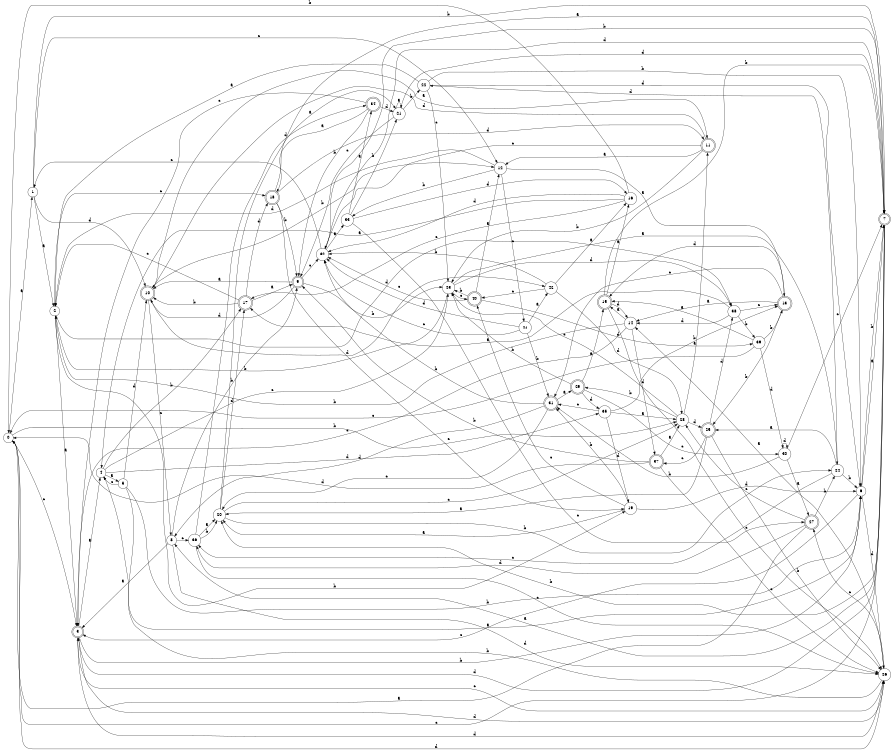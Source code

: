 digraph n35_8 {
__start0 [label="" shape="none"];

rankdir=LR;
size="8,5";

s0 [style="filled", color="black", fillcolor="white" shape="circle", label="0"];
s1 [style="filled", color="black", fillcolor="white" shape="circle", label="1"];
s2 [style="filled", color="black", fillcolor="white" shape="circle", label="2"];
s3 [style="rounded,filled", color="black", fillcolor="white" shape="doublecircle", label="3"];
s4 [style="filled", color="black", fillcolor="white" shape="circle", label="4"];
s5 [style="filled", color="black", fillcolor="white" shape="circle", label="5"];
s6 [style="filled", color="black", fillcolor="white" shape="circle", label="6"];
s7 [style="rounded,filled", color="black", fillcolor="white" shape="doublecircle", label="7"];
s8 [style="filled", color="black", fillcolor="white" shape="circle", label="8"];
s9 [style="rounded,filled", color="black", fillcolor="white" shape="doublecircle", label="9"];
s10 [style="rounded,filled", color="black", fillcolor="white" shape="doublecircle", label="10"];
s11 [style="rounded,filled", color="black", fillcolor="white" shape="doublecircle", label="11"];
s12 [style="filled", color="black", fillcolor="white" shape="circle", label="12"];
s13 [style="rounded,filled", color="black", fillcolor="white" shape="doublecircle", label="13"];
s14 [style="filled", color="black", fillcolor="white" shape="circle", label="14"];
s15 [style="rounded,filled", color="black", fillcolor="white" shape="doublecircle", label="15"];
s16 [style="filled", color="black", fillcolor="white" shape="circle", label="16"];
s17 [style="rounded,filled", color="black", fillcolor="white" shape="doublecircle", label="17"];
s18 [style="rounded,filled", color="black", fillcolor="white" shape="doublecircle", label="18"];
s19 [style="filled", color="black", fillcolor="white" shape="circle", label="19"];
s20 [style="filled", color="black", fillcolor="white" shape="circle", label="20"];
s21 [style="filled", color="black", fillcolor="white" shape="circle", label="21"];
s22 [style="filled", color="black", fillcolor="white" shape="circle", label="22"];
s23 [style="filled", color="black", fillcolor="white" shape="circle", label="23"];
s24 [style="filled", color="black", fillcolor="white" shape="circle", label="24"];
s25 [style="rounded,filled", color="black", fillcolor="white" shape="doublecircle", label="25"];
s26 [style="filled", color="black", fillcolor="white" shape="circle", label="26"];
s27 [style="rounded,filled", color="black", fillcolor="white" shape="doublecircle", label="27"];
s28 [style="filled", color="black", fillcolor="white" shape="circle", label="28"];
s29 [style="rounded,filled", color="black", fillcolor="white" shape="doublecircle", label="29"];
s30 [style="filled", color="black", fillcolor="white" shape="circle", label="30"];
s31 [style="rounded,filled", color="black", fillcolor="white" shape="doublecircle", label="31"];
s32 [style="filled", color="black", fillcolor="white" shape="circle", label="32"];
s33 [style="filled", color="black", fillcolor="white" shape="circle", label="33"];
s34 [style="rounded,filled", color="black", fillcolor="white" shape="doublecircle", label="34"];
s35 [style="filled", color="black", fillcolor="white" shape="circle", label="35"];
s36 [style="filled", color="black", fillcolor="white" shape="circle", label="36"];
s37 [style="rounded,filled", color="black", fillcolor="white" shape="doublecircle", label="37"];
s38 [style="filled", color="black", fillcolor="white" shape="circle", label="38"];
s39 [style="filled", color="black", fillcolor="white" shape="circle", label="39"];
s40 [style="rounded,filled", color="black", fillcolor="white" shape="doublecircle", label="40"];
s41 [style="filled", color="black", fillcolor="white" shape="circle", label="41"];
s42 [style="filled", color="black", fillcolor="white" shape="circle", label="42"];
s0 -> s1 [label="a"];
s0 -> s28 [label="b"];
s0 -> s3 [label="c"];
s0 -> s26 [label="d"];
s1 -> s2 [label="a"];
s1 -> s7 [label="b"];
s1 -> s12 [label="c"];
s1 -> s10 [label="d"];
s2 -> s3 [label="a"];
s2 -> s19 [label="b"];
s2 -> s18 [label="c"];
s2 -> s38 [label="d"];
s3 -> s4 [label="a"];
s3 -> s6 [label="b"];
s3 -> s26 [label="c"];
s3 -> s26 [label="d"];
s4 -> s5 [label="a"];
s4 -> s17 [label="b"];
s4 -> s23 [label="c"];
s4 -> s35 [label="d"];
s5 -> s6 [label="a"];
s5 -> s6 [label="b"];
s5 -> s4 [label="c"];
s5 -> s10 [label="d"];
s6 -> s7 [label="a"];
s6 -> s7 [label="b"];
s6 -> s3 [label="c"];
s6 -> s26 [label="d"];
s7 -> s8 [label="a"];
s7 -> s20 [label="b"];
s7 -> s0 [label="c"];
s7 -> s3 [label="d"];
s8 -> s3 [label="a"];
s8 -> s9 [label="b"];
s8 -> s36 [label="c"];
s8 -> s26 [label="d"];
s9 -> s10 [label="a"];
s9 -> s23 [label="b"];
s9 -> s32 [label="c"];
s9 -> s10 [label="d"];
s10 -> s11 [label="a"];
s10 -> s12 [label="b"];
s10 -> s8 [label="c"];
s10 -> s42 [label="d"];
s11 -> s12 [label="a"];
s11 -> s23 [label="b"];
s11 -> s32 [label="c"];
s11 -> s10 [label="d"];
s12 -> s13 [label="a"];
s12 -> s33 [label="b"];
s12 -> s41 [label="c"];
s12 -> s2 [label="d"];
s13 -> s14 [label="a"];
s13 -> s25 [label="b"];
s13 -> s31 [label="c"];
s13 -> s15 [label="d"];
s14 -> s15 [label="a"];
s14 -> s2 [label="b"];
s14 -> s3 [label="c"];
s14 -> s37 [label="d"];
s15 -> s16 [label="a"];
s15 -> s7 [label="b"];
s15 -> s26 [label="c"];
s15 -> s14 [label="d"];
s16 -> s4 [label="a"];
s16 -> s0 [label="b"];
s16 -> s17 [label="c"];
s16 -> s32 [label="d"];
s17 -> s9 [label="a"];
s17 -> s10 [label="b"];
s17 -> s2 [label="c"];
s17 -> s18 [label="d"];
s18 -> s7 [label="a"];
s18 -> s9 [label="b"];
s18 -> s19 [label="c"];
s18 -> s11 [label="d"];
s19 -> s20 [label="a"];
s19 -> s31 [label="b"];
s19 -> s40 [label="c"];
s19 -> s6 [label="d"];
s20 -> s21 [label="a"];
s20 -> s24 [label="b"];
s20 -> s28 [label="c"];
s20 -> s17 [label="d"];
s21 -> s21 [label="a"];
s21 -> s22 [label="b"];
s21 -> s9 [label="c"];
s21 -> s7 [label="d"];
s22 -> s2 [label="a"];
s22 -> s6 [label="b"];
s22 -> s23 [label="c"];
s22 -> s6 [label="d"];
s23 -> s24 [label="a"];
s23 -> s2 [label="b"];
s23 -> s40 [label="c"];
s23 -> s38 [label="d"];
s24 -> s25 [label="a"];
s24 -> s6 [label="b"];
s24 -> s36 [label="c"];
s24 -> s22 [label="d"];
s25 -> s20 [label="a"];
s25 -> s26 [label="b"];
s25 -> s37 [label="c"];
s25 -> s38 [label="d"];
s26 -> s14 [label="a"];
s26 -> s4 [label="b"];
s26 -> s27 [label="c"];
s26 -> s3 [label="d"];
s27 -> s0 [label="a"];
s27 -> s24 [label="b"];
s27 -> s28 [label="c"];
s27 -> s36 [label="d"];
s28 -> s11 [label="a"];
s28 -> s29 [label="b"];
s28 -> s23 [label="c"];
s28 -> s25 [label="d"];
s29 -> s15 [label="a"];
s29 -> s23 [label="b"];
s29 -> s30 [label="c"];
s29 -> s35 [label="d"];
s30 -> s27 [label="a"];
s30 -> s31 [label="b"];
s30 -> s7 [label="c"];
s30 -> s30 [label="d"];
s31 -> s29 [label="a"];
s31 -> s32 [label="b"];
s31 -> s20 [label="c"];
s31 -> s8 [label="d"];
s32 -> s33 [label="a"];
s32 -> s7 [label="b"];
s32 -> s1 [label="c"];
s32 -> s7 [label="d"];
s33 -> s34 [label="a"];
s33 -> s21 [label="b"];
s33 -> s27 [label="c"];
s33 -> s16 [label="d"];
s34 -> s18 [label="a"];
s34 -> s9 [label="b"];
s34 -> s3 [label="c"];
s34 -> s21 [label="d"];
s35 -> s28 [label="a"];
s35 -> s13 [label="b"];
s35 -> s31 [label="c"];
s35 -> s19 [label="d"];
s36 -> s20 [label="a"];
s36 -> s20 [label="b"];
s36 -> s26 [label="c"];
s36 -> s34 [label="d"];
s37 -> s28 [label="a"];
s37 -> s9 [label="b"];
s37 -> s26 [label="c"];
s37 -> s0 [label="d"];
s38 -> s17 [label="a"];
s38 -> s39 [label="b"];
s38 -> s13 [label="c"];
s38 -> s14 [label="d"];
s39 -> s15 [label="a"];
s39 -> s13 [label="b"];
s39 -> s0 [label="c"];
s39 -> s30 [label="d"];
s40 -> s12 [label="a"];
s40 -> s23 [label="b"];
s40 -> s32 [label="c"];
s40 -> s39 [label="d"];
s41 -> s42 [label="a"];
s41 -> s31 [label="b"];
s41 -> s32 [label="c"];
s41 -> s32 [label="d"];
s42 -> s16 [label="a"];
s42 -> s32 [label="b"];
s42 -> s40 [label="c"];
s42 -> s28 [label="d"];

}